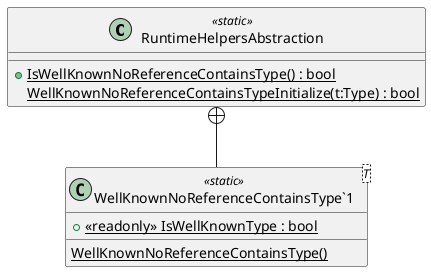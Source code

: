 @startuml
class RuntimeHelpersAbstraction <<static>> {
    + {static} IsWellKnownNoReferenceContainsType() : bool
    {static} WellKnownNoReferenceContainsTypeInitialize(t:Type) : bool
}
class "WellKnownNoReferenceContainsType`1"<T> <<static>> {
    + {static} <<readonly>> IsWellKnownType : bool
    {static} WellKnownNoReferenceContainsType()
}
RuntimeHelpersAbstraction +-- "WellKnownNoReferenceContainsType`1"
@enduml
